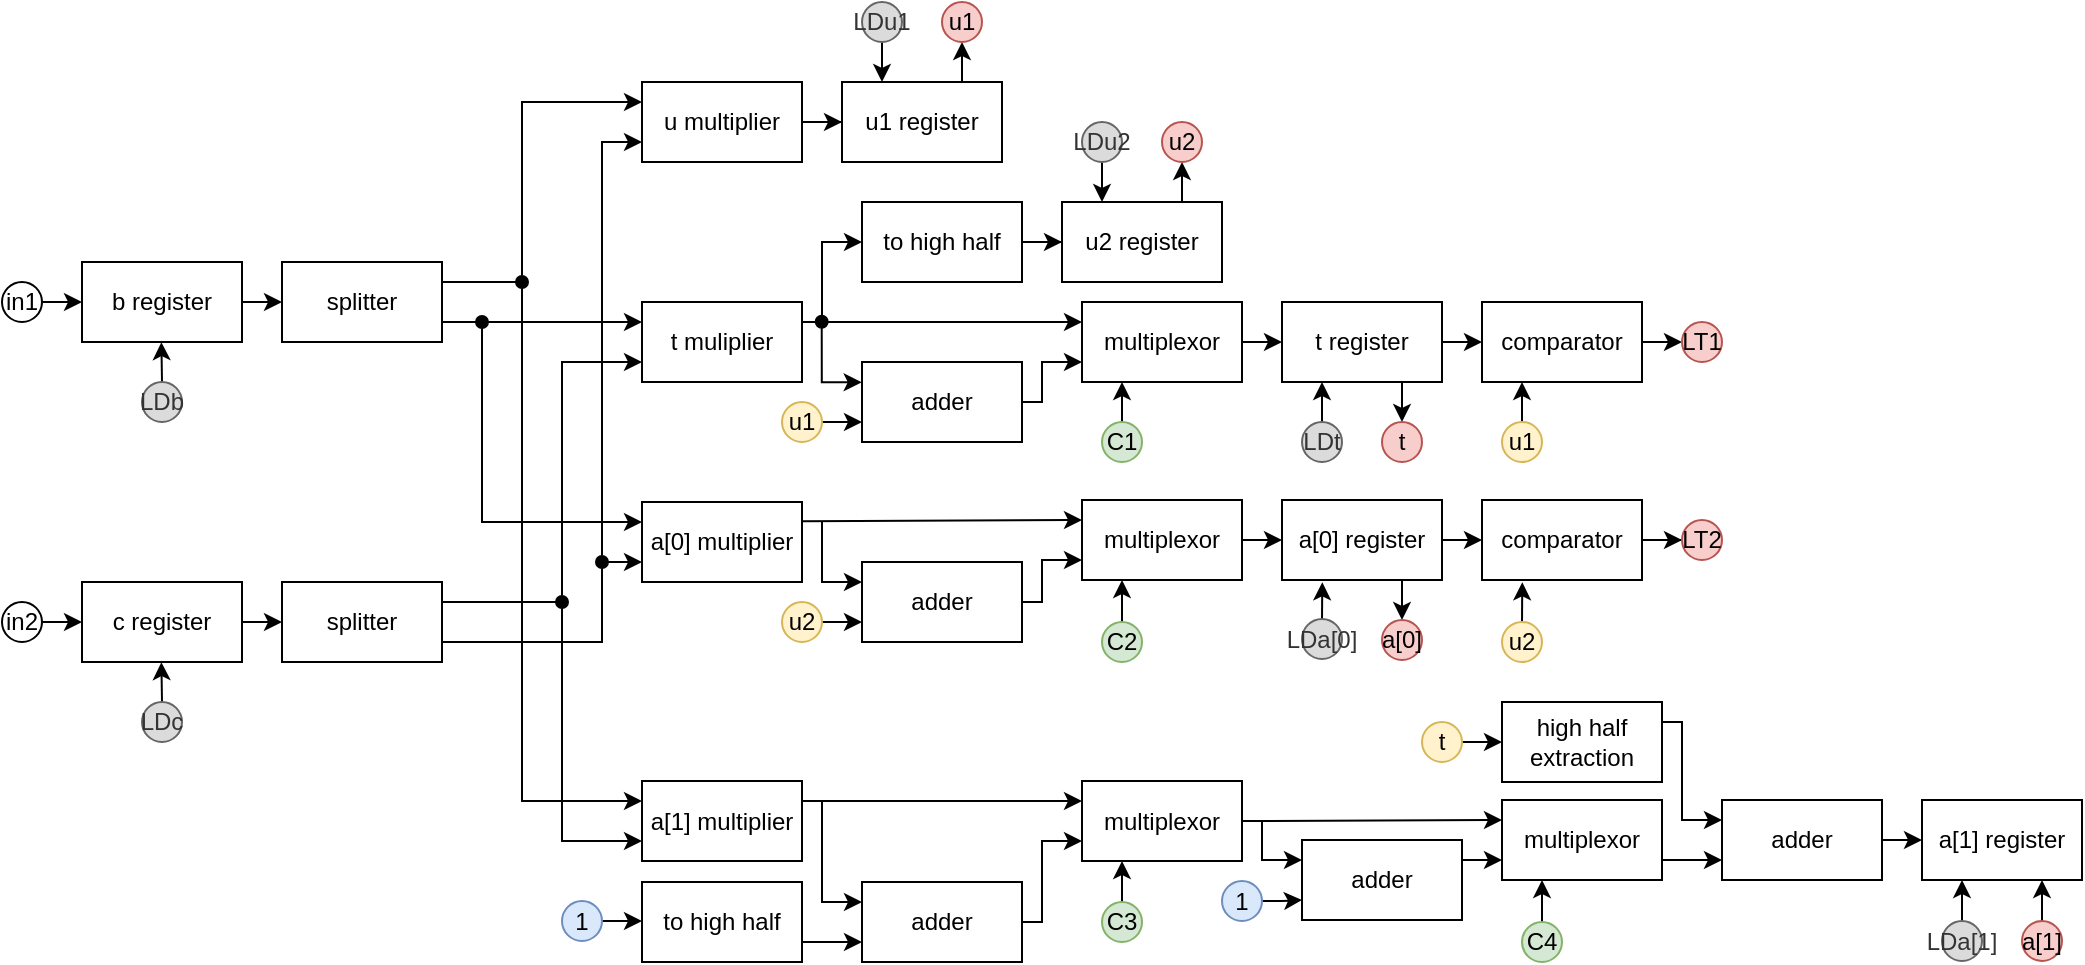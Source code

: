 <mxfile version="11.0.1" type="device"><diagram id="uUNwomeBFKPPNr8a87ql" name="Page-1"><mxGraphModel dx="454" dy="1828" grid="1" gridSize="10" guides="1" tooltips="1" connect="1" arrows="1" fold="1" page="1" pageScale="1" pageWidth="850" pageHeight="1100" math="0" shadow="0"><root><mxCell id="0"/><mxCell id="1" parent="0"/><mxCell id="86AelboCjtgmWMs7xD0l-22" style="edgeStyle=none;rounded=0;orthogonalLoop=1;jettySize=auto;html=1;exitX=1;exitY=0.5;exitDx=0;exitDy=0;entryX=0;entryY=0.5;entryDx=0;entryDy=0;" parent="1" source="86AelboCjtgmWMs7xD0l-1" target="86AelboCjtgmWMs7xD0l-3" edge="1"><mxGeometry relative="1" as="geometry"/></mxCell><mxCell id="86AelboCjtgmWMs7xD0l-1" value="b register" style="rounded=0;whiteSpace=wrap;html=1;" parent="1" vertex="1"><mxGeometry x="70" y="120" width="80" height="40" as="geometry"/></mxCell><mxCell id="86AelboCjtgmWMs7xD0l-23" style="edgeStyle=none;rounded=0;orthogonalLoop=1;jettySize=auto;html=1;exitX=1;exitY=0.5;exitDx=0;exitDy=0;entryX=0;entryY=0.5;entryDx=0;entryDy=0;" parent="1" source="86AelboCjtgmWMs7xD0l-2" target="86AelboCjtgmWMs7xD0l-4" edge="1"><mxGeometry relative="1" as="geometry"/></mxCell><mxCell id="86AelboCjtgmWMs7xD0l-2" value="c register" style="rounded=0;whiteSpace=wrap;html=1;" parent="1" vertex="1"><mxGeometry x="70" y="280" width="80" height="40" as="geometry"/></mxCell><mxCell id="7zZixAS3qAGqMhBZyoYo-1" style="edgeStyle=orthogonalEdgeStyle;rounded=0;orthogonalLoop=1;jettySize=auto;html=1;exitX=1;exitY=0.25;exitDx=0;exitDy=0;entryX=0;entryY=0.25;entryDx=0;entryDy=0;" parent="1" source="86AelboCjtgmWMs7xD0l-3" target="86AelboCjtgmWMs7xD0l-5" edge="1"><mxGeometry relative="1" as="geometry"><Array as="points"><mxPoint x="290" y="130"/><mxPoint x="290" y="40"/></Array></mxGeometry></mxCell><mxCell id="7zZixAS3qAGqMhBZyoYo-3" style="edgeStyle=orthogonalEdgeStyle;rounded=0;orthogonalLoop=1;jettySize=auto;html=1;exitX=1;exitY=0.75;exitDx=0;exitDy=0;entryX=0;entryY=0.25;entryDx=0;entryDy=0;startArrow=none;startFill=0;" parent="1" source="86AelboCjtgmWMs7xD0l-3" target="86AelboCjtgmWMs7xD0l-6" edge="1"><mxGeometry relative="1" as="geometry"><Array as="points"><mxPoint x="260" y="150"/><mxPoint x="260" y="150"/></Array></mxGeometry></mxCell><mxCell id="86AelboCjtgmWMs7xD0l-3" value="splitter" style="rounded=0;whiteSpace=wrap;html=1;" parent="1" vertex="1"><mxGeometry x="170" y="120" width="80" height="40" as="geometry"/></mxCell><mxCell id="7zZixAS3qAGqMhBZyoYo-5" style="edgeStyle=orthogonalEdgeStyle;rounded=0;orthogonalLoop=1;jettySize=auto;html=1;exitX=1;exitY=0.25;exitDx=0;exitDy=0;entryX=0;entryY=0.75;entryDx=0;entryDy=0;startArrow=none;startFill=0;" parent="1" source="86AelboCjtgmWMs7xD0l-4" target="86AelboCjtgmWMs7xD0l-6" edge="1"><mxGeometry relative="1" as="geometry"><Array as="points"><mxPoint x="310" y="290"/><mxPoint x="310" y="170"/></Array></mxGeometry></mxCell><mxCell id="7zZixAS3qAGqMhBZyoYo-9" style="edgeStyle=orthogonalEdgeStyle;rounded=0;orthogonalLoop=1;jettySize=auto;html=1;exitX=1;exitY=0.75;exitDx=0;exitDy=0;entryX=0;entryY=0.75;entryDx=0;entryDy=0;startArrow=none;startFill=0;" parent="1" source="86AelboCjtgmWMs7xD0l-4" target="86AelboCjtgmWMs7xD0l-5" edge="1"><mxGeometry relative="1" as="geometry"><Array as="points"><mxPoint x="330" y="310"/><mxPoint x="330" y="60"/></Array></mxGeometry></mxCell><mxCell id="86AelboCjtgmWMs7xD0l-4" value="splitter" style="rounded=0;whiteSpace=wrap;html=1;" parent="1" vertex="1"><mxGeometry x="170" y="280" width="80" height="40" as="geometry"/></mxCell><mxCell id="DLFwEGVInOyS6FAObYhC-10" value="" style="edgeStyle=orthogonalEdgeStyle;rounded=0;orthogonalLoop=1;jettySize=auto;html=1;" parent="1" source="86AelboCjtgmWMs7xD0l-5" target="DLFwEGVInOyS6FAObYhC-5" edge="1"><mxGeometry relative="1" as="geometry"/></mxCell><mxCell id="86AelboCjtgmWMs7xD0l-5" value="u multiplier" style="rounded=0;whiteSpace=wrap;html=1;" parent="1" vertex="1"><mxGeometry x="350" y="30" width="80" height="40" as="geometry"/></mxCell><mxCell id="86AelboCjtgmWMs7xD0l-49" style="edgeStyle=orthogonalEdgeStyle;rounded=0;orthogonalLoop=1;jettySize=auto;html=1;exitX=1;exitY=0.25;exitDx=0;exitDy=0;entryX=0;entryY=0.25;entryDx=0;entryDy=0;startArrow=none;startFill=0;endArrow=classic;endFill=1;" parent="1" source="86AelboCjtgmWMs7xD0l-6" target="86AelboCjtgmWMs7xD0l-155" edge="1"><mxGeometry relative="1" as="geometry"><mxPoint x="480.143" y="150" as="targetPoint"/></mxGeometry></mxCell><mxCell id="hG0SB8Nm18uR5Fh3paMZ-1" style="edgeStyle=orthogonalEdgeStyle;rounded=0;orthogonalLoop=1;jettySize=auto;html=1;exitX=1;exitY=0.25;exitDx=0;exitDy=0;entryX=0;entryY=0.5;entryDx=0;entryDy=0;" parent="1" source="86AelboCjtgmWMs7xD0l-6" target="86AelboCjtgmWMs7xD0l-32" edge="1"><mxGeometry relative="1" as="geometry"><Array as="points"><mxPoint x="440" y="150"/><mxPoint x="440" y="110"/></Array></mxGeometry></mxCell><mxCell id="86AelboCjtgmWMs7xD0l-6" value="t muliplier" style="rounded=0;whiteSpace=wrap;html=1;" parent="1" vertex="1"><mxGeometry x="350" y="140" width="80" height="40" as="geometry"/></mxCell><mxCell id="86AelboCjtgmWMs7xD0l-7" value="a[0] multiplier" style="rounded=0;whiteSpace=wrap;html=1;" parent="1" vertex="1"><mxGeometry x="350" y="240" width="80" height="40" as="geometry"/></mxCell><mxCell id="86AelboCjtgmWMs7xD0l-89" style="edgeStyle=orthogonalEdgeStyle;rounded=0;orthogonalLoop=1;jettySize=auto;html=1;exitX=1;exitY=0.25;exitDx=0;exitDy=0;entryX=0;entryY=0.25;entryDx=0;entryDy=0;startArrow=none;startFill=0;endArrow=classic;endFill=1;" parent="1" source="86AelboCjtgmWMs7xD0l-8" target="86AelboCjtgmWMs7xD0l-87" edge="1"><mxGeometry relative="1" as="geometry"/></mxCell><mxCell id="7zZixAS3qAGqMhBZyoYo-25" style="edgeStyle=orthogonalEdgeStyle;rounded=0;orthogonalLoop=1;jettySize=auto;html=1;exitX=1;exitY=0.25;exitDx=0;exitDy=0;entryX=0;entryY=0.25;entryDx=0;entryDy=0;startArrow=none;startFill=0;" parent="1" source="86AelboCjtgmWMs7xD0l-8" target="86AelboCjtgmWMs7xD0l-78" edge="1"><mxGeometry relative="1" as="geometry"><Array as="points"><mxPoint x="440" y="390"/><mxPoint x="440" y="440"/></Array></mxGeometry></mxCell><mxCell id="86AelboCjtgmWMs7xD0l-8" value="a[1] multiplier" style="rounded=0;whiteSpace=wrap;html=1;" parent="1" vertex="1"><mxGeometry x="350" y="379.5" width="80" height="40" as="geometry"/></mxCell><mxCell id="86AelboCjtgmWMs7xD0l-58" style="edgeStyle=orthogonalEdgeStyle;rounded=0;orthogonalLoop=1;jettySize=auto;html=1;exitX=0.75;exitY=0;exitDx=0;exitDy=0;entryX=0.5;entryY=1;entryDx=0;entryDy=0;startArrow=none;startFill=0;endArrow=classic;endFill=1;" parent="1" source="86AelboCjtgmWMs7xD0l-26" target="86AelboCjtgmWMs7xD0l-36" edge="1"><mxGeometry relative="1" as="geometry"/></mxCell><mxCell id="86AelboCjtgmWMs7xD0l-26" value="u2 register" style="rounded=0;whiteSpace=wrap;html=1;" parent="1" vertex="1"><mxGeometry x="560" y="90" width="80" height="40" as="geometry"/></mxCell><mxCell id="DLFwEGVInOyS6FAObYhC-11" value="" style="edgeStyle=orthogonalEdgeStyle;rounded=0;orthogonalLoop=1;jettySize=auto;html=1;" parent="1" source="86AelboCjtgmWMs7xD0l-32" target="86AelboCjtgmWMs7xD0l-26" edge="1"><mxGeometry relative="1" as="geometry"/></mxCell><mxCell id="86AelboCjtgmWMs7xD0l-32" value="to high half" style="rounded=0;whiteSpace=wrap;html=1;" parent="1" vertex="1"><mxGeometry x="460" y="90" width="80" height="40" as="geometry"/></mxCell><mxCell id="86AelboCjtgmWMs7xD0l-36" value="u2" style="ellipse;whiteSpace=wrap;html=1;aspect=fixed;fillColor=#f8cecc;strokeColor=#b85450;" parent="1" vertex="1"><mxGeometry x="610" y="50" width="20" height="20" as="geometry"/></mxCell><mxCell id="86AelboCjtgmWMs7xD0l-55" style="edgeStyle=orthogonalEdgeStyle;rounded=0;orthogonalLoop=1;jettySize=auto;html=1;exitX=0.5;exitY=0;exitDx=0;exitDy=0;startArrow=none;startFill=0;endArrow=classic;endFill=1;" parent="1" source="86AelboCjtgmWMs7xD0l-113" target="86AelboCjtgmWMs7xD0l-53" edge="1"><mxGeometry relative="1" as="geometry"><Array as="points"><mxPoint x="690" y="200"/><mxPoint x="690" y="200"/></Array></mxGeometry></mxCell><mxCell id="86AelboCjtgmWMs7xD0l-126" style="edgeStyle=orthogonalEdgeStyle;rounded=0;orthogonalLoop=1;jettySize=auto;html=1;exitX=1;exitY=0.5;exitDx=0;exitDy=0;entryX=0;entryY=0.5;entryDx=0;entryDy=0;startArrow=none;startFill=0;endArrow=classic;endFill=1;" parent="1" target="86AelboCjtgmWMs7xD0l-53" edge="1"><mxGeometry relative="1" as="geometry"><mxPoint x="650.143" y="160" as="sourcePoint"/></mxGeometry></mxCell><mxCell id="86AelboCjtgmWMs7xD0l-56" style="edgeStyle=orthogonalEdgeStyle;rounded=0;orthogonalLoop=1;jettySize=auto;html=1;exitX=0.75;exitY=1;exitDx=0;exitDy=0;entryX=0.5;entryY=0;entryDx=0;entryDy=0;startArrow=none;startFill=0;endArrow=classic;endFill=1;" parent="1" source="86AelboCjtgmWMs7xD0l-53" target="86AelboCjtgmWMs7xD0l-54" edge="1"><mxGeometry relative="1" as="geometry"/></mxCell><mxCell id="86AelboCjtgmWMs7xD0l-131" style="edgeStyle=orthogonalEdgeStyle;rounded=0;orthogonalLoop=1;jettySize=auto;html=1;exitX=1;exitY=0.5;exitDx=0;exitDy=0;entryX=0;entryY=0.5;entryDx=0;entryDy=0;startArrow=none;startFill=0;endArrow=classic;endFill=1;" parent="1" source="86AelboCjtgmWMs7xD0l-53" target="86AelboCjtgmWMs7xD0l-57" edge="1"><mxGeometry relative="1" as="geometry"/></mxCell><mxCell id="86AelboCjtgmWMs7xD0l-53" value="t register" style="rounded=0;whiteSpace=wrap;html=1;" parent="1" vertex="1"><mxGeometry x="670" y="140" width="80" height="40" as="geometry"/></mxCell><mxCell id="86AelboCjtgmWMs7xD0l-54" value="t" style="ellipse;whiteSpace=wrap;html=1;aspect=fixed;fillColor=#f8cecc;strokeColor=#b85450;" parent="1" vertex="1"><mxGeometry x="720" y="200" width="20" height="20" as="geometry"/></mxCell><mxCell id="86AelboCjtgmWMs7xD0l-171" style="edgeStyle=orthogonalEdgeStyle;rounded=0;orthogonalLoop=1;jettySize=auto;html=1;exitX=1;exitY=0.5;exitDx=0;exitDy=0;entryX=0;entryY=0.5;entryDx=0;entryDy=0;startArrow=none;startFill=0;endArrow=classic;endFill=1;" parent="1" source="86AelboCjtgmWMs7xD0l-57" target="86AelboCjtgmWMs7xD0l-60" edge="1"><mxGeometry relative="1" as="geometry"/></mxCell><mxCell id="86AelboCjtgmWMs7xD0l-57" value="comparator" style="rounded=0;whiteSpace=wrap;html=1;" parent="1" vertex="1"><mxGeometry x="770" y="140" width="80" height="40" as="geometry"/></mxCell><mxCell id="86AelboCjtgmWMs7xD0l-60" value="LT1" style="ellipse;whiteSpace=wrap;html=1;aspect=fixed;fillColor=#f8cecc;strokeColor=#b85450;" parent="1" vertex="1"><mxGeometry x="870" y="150" width="20" height="20" as="geometry"/></mxCell><mxCell id="86AelboCjtgmWMs7xD0l-61" style="edgeStyle=none;rounded=0;orthogonalLoop=1;jettySize=auto;html=1;exitX=1;exitY=0.25;exitDx=0;exitDy=0;entryX=0;entryY=0.25;entryDx=0;entryDy=0;startArrow=none;startFill=0;endArrow=classic;endFill=1;" parent="1" target="86AelboCjtgmWMs7xD0l-163" edge="1"><mxGeometry relative="1" as="geometry"><mxPoint x="430" y="249.667" as="sourcePoint"/><mxPoint x="479.857" y="249.857" as="targetPoint"/></mxGeometry></mxCell><mxCell id="86AelboCjtgmWMs7xD0l-67" style="edgeStyle=orthogonalEdgeStyle;rounded=0;orthogonalLoop=1;jettySize=auto;html=1;exitX=0.75;exitY=1;exitDx=0;exitDy=0;entryX=0.5;entryY=0;entryDx=0;entryDy=0;startArrow=none;startFill=0;endArrow=classic;endFill=1;" parent="1" source="86AelboCjtgmWMs7xD0l-68" target="86AelboCjtgmWMs7xD0l-69" edge="1"><mxGeometry relative="1" as="geometry"/></mxCell><mxCell id="86AelboCjtgmWMs7xD0l-132" style="edgeStyle=orthogonalEdgeStyle;rounded=0;orthogonalLoop=1;jettySize=auto;html=1;exitX=1;exitY=0.5;exitDx=0;exitDy=0;entryX=0;entryY=0.5;entryDx=0;entryDy=0;startArrow=none;startFill=0;endArrow=classic;endFill=1;" parent="1" source="86AelboCjtgmWMs7xD0l-68" target="86AelboCjtgmWMs7xD0l-71" edge="1"><mxGeometry relative="1" as="geometry"/></mxCell><mxCell id="86AelboCjtgmWMs7xD0l-68" value="a[0] register" style="rounded=0;whiteSpace=wrap;html=1;" parent="1" vertex="1"><mxGeometry x="670" y="239" width="80" height="40" as="geometry"/></mxCell><mxCell id="86AelboCjtgmWMs7xD0l-69" value="a[0]" style="ellipse;whiteSpace=wrap;html=1;aspect=fixed;fillColor=#f8cecc;strokeColor=#b85450;" parent="1" vertex="1"><mxGeometry x="720" y="299" width="20" height="20" as="geometry"/></mxCell><mxCell id="86AelboCjtgmWMs7xD0l-70" style="edgeStyle=orthogonalEdgeStyle;rounded=0;orthogonalLoop=1;jettySize=auto;html=1;exitX=1;exitY=0.5;exitDx=0;exitDy=0;startArrow=none;startFill=0;endArrow=classic;endFill=1;" parent="1" source="86AelboCjtgmWMs7xD0l-71" target="86AelboCjtgmWMs7xD0l-72" edge="1"><mxGeometry relative="1" as="geometry"><mxPoint x="1010" y="259.167" as="targetPoint"/></mxGeometry></mxCell><mxCell id="86AelboCjtgmWMs7xD0l-71" value="comparator" style="rounded=0;whiteSpace=wrap;html=1;" parent="1" vertex="1"><mxGeometry x="770" y="239" width="80" height="40" as="geometry"/></mxCell><mxCell id="86AelboCjtgmWMs7xD0l-72" value="LT2" style="ellipse;whiteSpace=wrap;html=1;aspect=fixed;fillColor=#f8cecc;strokeColor=#b85450;" parent="1" vertex="1"><mxGeometry x="870" y="249" width="20" height="20" as="geometry"/></mxCell><mxCell id="86AelboCjtgmWMs7xD0l-175" style="edgeStyle=orthogonalEdgeStyle;rounded=0;orthogonalLoop=1;jettySize=auto;html=1;exitX=0.5;exitY=0;exitDx=0;exitDy=0;entryX=0.25;entryY=1;entryDx=0;entryDy=0;startArrow=none;startFill=0;endArrow=classic;endFill=1;" parent="1" source="86AelboCjtgmWMs7xD0l-73" target="86AelboCjtgmWMs7xD0l-57" edge="1"><mxGeometry relative="1" as="geometry"/></mxCell><mxCell id="86AelboCjtgmWMs7xD0l-73" value="u1" style="ellipse;whiteSpace=wrap;html=1;aspect=fixed;fillColor=#fff2cc;strokeColor=#d6b656;" parent="1" vertex="1"><mxGeometry x="780" y="200" width="20" height="20" as="geometry"/></mxCell><mxCell id="86AelboCjtgmWMs7xD0l-174" style="edgeStyle=orthogonalEdgeStyle;rounded=0;orthogonalLoop=1;jettySize=auto;html=1;exitX=0.5;exitY=0;exitDx=0;exitDy=0;startArrow=none;startFill=0;endArrow=classic;endFill=1;" parent="1" source="86AelboCjtgmWMs7xD0l-76" edge="1"><mxGeometry relative="1" as="geometry"><mxPoint x="790.143" y="280.143" as="targetPoint"/></mxGeometry></mxCell><mxCell id="86AelboCjtgmWMs7xD0l-76" value="u2" style="ellipse;whiteSpace=wrap;html=1;aspect=fixed;fillColor=#fff2cc;strokeColor=#d6b656;" parent="1" vertex="1"><mxGeometry x="780" y="300" width="20" height="20" as="geometry"/></mxCell><mxCell id="7zZixAS3qAGqMhBZyoYo-11" style="edgeStyle=orthogonalEdgeStyle;rounded=0;orthogonalLoop=1;jettySize=auto;html=1;exitX=1;exitY=0.5;exitDx=0;exitDy=0;entryX=0;entryY=0.75;entryDx=0;entryDy=0;startArrow=none;startFill=0;" parent="1" source="86AelboCjtgmWMs7xD0l-78" target="86AelboCjtgmWMs7xD0l-87" edge="1"><mxGeometry relative="1" as="geometry"><Array as="points"><mxPoint x="550" y="410"/></Array></mxGeometry></mxCell><mxCell id="86AelboCjtgmWMs7xD0l-78" value="adder" style="rounded=0;whiteSpace=wrap;html=1;" parent="1" vertex="1"><mxGeometry x="460" y="430" width="80" height="40" as="geometry"/></mxCell><mxCell id="86AelboCjtgmWMs7xD0l-83" style="edgeStyle=orthogonalEdgeStyle;rounded=0;orthogonalLoop=1;jettySize=auto;html=1;exitX=1;exitY=0.5;exitDx=0;exitDy=0;entryX=0;entryY=0.5;entryDx=0;entryDy=0;startArrow=none;startFill=0;endArrow=classic;endFill=1;" parent="1" source="86AelboCjtgmWMs7xD0l-80" target="86AelboCjtgmWMs7xD0l-81" edge="1"><mxGeometry relative="1" as="geometry"/></mxCell><mxCell id="86AelboCjtgmWMs7xD0l-80" value="1" style="ellipse;whiteSpace=wrap;html=1;aspect=fixed;fillColor=#dae8fc;strokeColor=#6c8ebf;" parent="1" vertex="1"><mxGeometry x="310" y="439.5" width="20" height="20" as="geometry"/></mxCell><mxCell id="7zZixAS3qAGqMhBZyoYo-14" style="edgeStyle=orthogonalEdgeStyle;rounded=0;orthogonalLoop=1;jettySize=auto;html=1;exitX=1;exitY=0.75;exitDx=0;exitDy=0;entryX=0;entryY=0.75;entryDx=0;entryDy=0;startArrow=none;startFill=0;" parent="1" source="86AelboCjtgmWMs7xD0l-81" target="86AelboCjtgmWMs7xD0l-78" edge="1"><mxGeometry relative="1" as="geometry"/></mxCell><mxCell id="86AelboCjtgmWMs7xD0l-81" value="to high half" style="rounded=0;whiteSpace=wrap;html=1;" parent="1" vertex="1"><mxGeometry x="350" y="430" width="80" height="40" as="geometry"/></mxCell><mxCell id="86AelboCjtgmWMs7xD0l-85" style="edgeStyle=none;rounded=0;orthogonalLoop=1;jettySize=auto;html=1;exitX=1;exitY=0.5;exitDx=0;exitDy=0;entryX=0;entryY=0.25;entryDx=0;entryDy=0;startArrow=none;startFill=0;endArrow=classic;endFill=1;" parent="1" source="86AelboCjtgmWMs7xD0l-87" target="86AelboCjtgmWMs7xD0l-96" edge="1"><mxGeometry relative="1" as="geometry"><mxPoint x="690" y="399.167" as="targetPoint"/></mxGeometry></mxCell><mxCell id="86AelboCjtgmWMs7xD0l-222" style="edgeStyle=orthogonalEdgeStyle;rounded=0;orthogonalLoop=1;jettySize=auto;html=1;exitX=1;exitY=0.5;exitDx=0;exitDy=0;entryX=0;entryY=0.25;entryDx=0;entryDy=0;startArrow=none;startFill=0;endArrow=classic;endFill=1;" parent="1" source="86AelboCjtgmWMs7xD0l-87" target="86AelboCjtgmWMs7xD0l-93" edge="1"><mxGeometry relative="1" as="geometry"><Array as="points"><mxPoint x="660" y="400"/><mxPoint x="660" y="419"/></Array></mxGeometry></mxCell><mxCell id="86AelboCjtgmWMs7xD0l-87" value="multiplexor" style="rounded=0;whiteSpace=wrap;html=1;" parent="1" vertex="1"><mxGeometry x="570" y="379.5" width="80" height="40" as="geometry"/></mxCell><mxCell id="86AelboCjtgmWMs7xD0l-221" style="edgeStyle=orthogonalEdgeStyle;rounded=0;orthogonalLoop=1;jettySize=auto;html=1;exitX=1;exitY=0.25;exitDx=0;exitDy=0;entryX=0;entryY=0.75;entryDx=0;entryDy=0;startArrow=none;startFill=0;endArrow=classic;endFill=1;" parent="1" source="86AelboCjtgmWMs7xD0l-93" target="86AelboCjtgmWMs7xD0l-96" edge="1"><mxGeometry relative="1" as="geometry"/></mxCell><mxCell id="86AelboCjtgmWMs7xD0l-93" value="adder" style="rounded=0;whiteSpace=wrap;html=1;" parent="1" vertex="1"><mxGeometry x="680" y="409" width="80" height="40" as="geometry"/></mxCell><mxCell id="DLFwEGVInOyS6FAObYhC-1" style="edgeStyle=orthogonalEdgeStyle;rounded=0;orthogonalLoop=1;jettySize=auto;html=1;exitX=1;exitY=0.75;exitDx=0;exitDy=0;entryX=0;entryY=0.75;entryDx=0;entryDy=0;" parent="1" source="86AelboCjtgmWMs7xD0l-96" target="86AelboCjtgmWMs7xD0l-100" edge="1"><mxGeometry relative="1" as="geometry"/></mxCell><mxCell id="86AelboCjtgmWMs7xD0l-96" value="multiplexor" style="rounded=0;whiteSpace=wrap;html=1;" parent="1" vertex="1"><mxGeometry x="780" y="389" width="80" height="40" as="geometry"/></mxCell><mxCell id="86AelboCjtgmWMs7xD0l-99" style="edgeStyle=orthogonalEdgeStyle;rounded=0;orthogonalLoop=1;jettySize=auto;html=1;exitX=1;exitY=0.5;exitDx=0;exitDy=0;entryX=0;entryY=0.75;entryDx=0;entryDy=0;startArrow=none;startFill=0;endArrow=classic;endFill=1;" parent="1" source="86AelboCjtgmWMs7xD0l-98" target="86AelboCjtgmWMs7xD0l-93" edge="1"><mxGeometry relative="1" as="geometry"><Array as="points"><mxPoint x="670" y="439.5"/></Array></mxGeometry></mxCell><mxCell id="86AelboCjtgmWMs7xD0l-98" value="1" style="ellipse;whiteSpace=wrap;html=1;aspect=fixed;fillColor=#dae8fc;strokeColor=#6c8ebf;" parent="1" vertex="1"><mxGeometry x="640" y="429.5" width="20" height="20" as="geometry"/></mxCell><mxCell id="DLFwEGVInOyS6FAObYhC-2" style="edgeStyle=orthogonalEdgeStyle;rounded=0;orthogonalLoop=1;jettySize=auto;html=1;exitX=1;exitY=0.5;exitDx=0;exitDy=0;entryX=0;entryY=0.5;entryDx=0;entryDy=0;" parent="1" source="86AelboCjtgmWMs7xD0l-100" target="86AelboCjtgmWMs7xD0l-105" edge="1"><mxGeometry relative="1" as="geometry"/></mxCell><mxCell id="86AelboCjtgmWMs7xD0l-100" value="adder" style="rounded=0;whiteSpace=wrap;html=1;" parent="1" vertex="1"><mxGeometry x="890" y="389" width="80" height="40" as="geometry"/></mxCell><mxCell id="86AelboCjtgmWMs7xD0l-220" style="edgeStyle=orthogonalEdgeStyle;rounded=0;orthogonalLoop=1;jettySize=auto;html=1;exitX=1;exitY=0.5;exitDx=0;exitDy=0;entryX=0;entryY=0.5;entryDx=0;entryDy=0;startArrow=none;startFill=0;endArrow=classic;endFill=1;" parent="1" source="86AelboCjtgmWMs7xD0l-101" target="86AelboCjtgmWMs7xD0l-102" edge="1"><mxGeometry relative="1" as="geometry"/></mxCell><mxCell id="86AelboCjtgmWMs7xD0l-101" value="t" style="ellipse;whiteSpace=wrap;html=1;aspect=fixed;fillColor=#fff2cc;strokeColor=#d6b656;" parent="1" vertex="1"><mxGeometry x="740" y="350" width="20" height="20" as="geometry"/></mxCell><mxCell id="86AelboCjtgmWMs7xD0l-214" style="edgeStyle=orthogonalEdgeStyle;rounded=0;orthogonalLoop=1;jettySize=auto;html=1;exitX=1;exitY=0.25;exitDx=0;exitDy=0;entryX=0;entryY=0.25;entryDx=0;entryDy=0;startArrow=none;startFill=0;endArrow=classic;endFill=1;" parent="1" source="86AelboCjtgmWMs7xD0l-102" target="86AelboCjtgmWMs7xD0l-100" edge="1"><mxGeometry relative="1" as="geometry"><Array as="points"><mxPoint x="870" y="350"/><mxPoint x="870" y="399"/></Array></mxGeometry></mxCell><mxCell id="86AelboCjtgmWMs7xD0l-102" value="high half extraction" style="rounded=0;whiteSpace=wrap;html=1;" parent="1" vertex="1"><mxGeometry x="780" y="340" width="80" height="40" as="geometry"/></mxCell><mxCell id="86AelboCjtgmWMs7xD0l-105" value="a[1] register" style="rounded=0;whiteSpace=wrap;html=1;" parent="1" vertex="1"><mxGeometry x="990" y="389" width="80" height="40" as="geometry"/></mxCell><mxCell id="86AelboCjtgmWMs7xD0l-184" style="edgeStyle=orthogonalEdgeStyle;rounded=0;orthogonalLoop=1;jettySize=auto;html=1;exitX=0.5;exitY=0;exitDx=0;exitDy=0;entryX=0.75;entryY=1;entryDx=0;entryDy=0;startArrow=none;startFill=0;endArrow=classic;endFill=1;" parent="1" source="86AelboCjtgmWMs7xD0l-108" target="86AelboCjtgmWMs7xD0l-105" edge="1"><mxGeometry relative="1" as="geometry"/></mxCell><mxCell id="86AelboCjtgmWMs7xD0l-108" value="a[1]" style="ellipse;whiteSpace=wrap;html=1;aspect=fixed;fillColor=#f8cecc;strokeColor=#b85450;" parent="1" vertex="1"><mxGeometry x="1040" y="449.5" width="20" height="20" as="geometry"/></mxCell><mxCell id="7zZixAS3qAGqMhBZyoYo-21" style="edgeStyle=orthogonalEdgeStyle;rounded=0;orthogonalLoop=1;jettySize=auto;html=1;exitX=0.5;exitY=0;exitDx=0;exitDy=0;entryX=0.25;entryY=1;entryDx=0;entryDy=0;startArrow=none;startFill=0;" parent="1" source="86AelboCjtgmWMs7xD0l-109" target="86AelboCjtgmWMs7xD0l-87" edge="1"><mxGeometry relative="1" as="geometry"/></mxCell><mxCell id="86AelboCjtgmWMs7xD0l-109" value="C3" style="ellipse;whiteSpace=wrap;html=1;aspect=fixed;fillColor=#d5e8d4;strokeColor=#82b366;" parent="1" vertex="1"><mxGeometry x="580" y="440" width="20" height="20" as="geometry"/></mxCell><mxCell id="7zZixAS3qAGqMhBZyoYo-22" style="edgeStyle=orthogonalEdgeStyle;rounded=0;orthogonalLoop=1;jettySize=auto;html=1;exitX=0.5;exitY=0;exitDx=0;exitDy=0;entryX=0.25;entryY=1;entryDx=0;entryDy=0;startArrow=none;startFill=0;" parent="1" source="86AelboCjtgmWMs7xD0l-111" target="86AelboCjtgmWMs7xD0l-96" edge="1"><mxGeometry relative="1" as="geometry"/></mxCell><mxCell id="86AelboCjtgmWMs7xD0l-111" value="C4" style="ellipse;whiteSpace=wrap;html=1;aspect=fixed;fillColor=#d5e8d4;strokeColor=#82b366;" parent="1" vertex="1"><mxGeometry x="790" y="450" width="20" height="20" as="geometry"/></mxCell><mxCell id="86AelboCjtgmWMs7xD0l-113" value="LDt" style="ellipse;whiteSpace=wrap;html=1;aspect=fixed;fillColor=#DBDBDB;strokeColor=#666666;fontColor=#333333;" parent="1" vertex="1"><mxGeometry x="680" y="200" width="20" height="20" as="geometry"/></mxCell><mxCell id="86AelboCjtgmWMs7xD0l-135" style="edgeStyle=orthogonalEdgeStyle;rounded=0;orthogonalLoop=1;jettySize=auto;html=1;exitX=0.5;exitY=1;exitDx=0;exitDy=0;entryX=0.25;entryY=0;entryDx=0;entryDy=0;startArrow=none;startFill=0;endArrow=classic;endFill=1;" parent="1" source="86AelboCjtgmWMs7xD0l-117" target="86AelboCjtgmWMs7xD0l-26" edge="1"><mxGeometry relative="1" as="geometry"/></mxCell><mxCell id="86AelboCjtgmWMs7xD0l-117" value="LDu2" style="ellipse;whiteSpace=wrap;html=1;aspect=fixed;fillColor=#DBDBDB;strokeColor=#666666;fontColor=#333333;" parent="1" vertex="1"><mxGeometry x="570" y="50" width="20" height="20" as="geometry"/></mxCell><mxCell id="86AelboCjtgmWMs7xD0l-168" style="edgeStyle=orthogonalEdgeStyle;rounded=0;orthogonalLoop=1;jettySize=auto;html=1;exitX=0.5;exitY=0;exitDx=0;exitDy=0;startArrow=none;startFill=0;endArrow=classic;endFill=1;" parent="1" source="86AelboCjtgmWMs7xD0l-119" edge="1"><mxGeometry relative="1" as="geometry"><mxPoint x="690.143" y="280.143" as="targetPoint"/></mxGeometry></mxCell><mxCell id="86AelboCjtgmWMs7xD0l-119" value="LDa[0]" style="ellipse;whiteSpace=wrap;html=1;aspect=fixed;fillColor=#DBDBDB;strokeColor=#666666;fontColor=#333333;" parent="1" vertex="1"><mxGeometry x="680" y="298.5" width="20" height="20" as="geometry"/></mxCell><mxCell id="86AelboCjtgmWMs7xD0l-185" style="edgeStyle=orthogonalEdgeStyle;rounded=0;orthogonalLoop=1;jettySize=auto;html=1;exitX=0.5;exitY=0;exitDx=0;exitDy=0;entryX=0.25;entryY=1;entryDx=0;entryDy=0;startArrow=none;startFill=0;endArrow=classic;endFill=1;" parent="1" source="86AelboCjtgmWMs7xD0l-121" target="86AelboCjtgmWMs7xD0l-105" edge="1"><mxGeometry relative="1" as="geometry"/></mxCell><mxCell id="86AelboCjtgmWMs7xD0l-121" value="LDa[1]" style="ellipse;whiteSpace=wrap;html=1;aspect=fixed;fillColor=#DBDBDB;strokeColor=#666666;fontColor=#333333;" parent="1" vertex="1"><mxGeometry x="1000" y="449.5" width="20" height="20" as="geometry"/></mxCell><mxCell id="86AelboCjtgmWMs7xD0l-122" style="edgeStyle=none;rounded=0;orthogonalLoop=1;jettySize=auto;html=1;exitX=0.5;exitY=1;exitDx=0;exitDy=0;startArrow=classic;startFill=1;endArrow=none;endFill=0;entryX=0.5;entryY=0;entryDx=0;entryDy=0;" parent="1" target="86AelboCjtgmWMs7xD0l-123" edge="1"><mxGeometry relative="1" as="geometry"><mxPoint x="110" y="180" as="targetPoint"/><mxPoint x="109.69" y="160.103" as="sourcePoint"/></mxGeometry></mxCell><mxCell id="86AelboCjtgmWMs7xD0l-123" value="LDb" style="ellipse;whiteSpace=wrap;html=1;aspect=fixed;fillColor=#DBDBDB;strokeColor=#666666;fontColor=#333333;" parent="1" vertex="1"><mxGeometry x="100" y="180" width="20" height="20" as="geometry"/></mxCell><mxCell id="86AelboCjtgmWMs7xD0l-124" style="edgeStyle=none;rounded=0;orthogonalLoop=1;jettySize=auto;html=1;exitX=0.5;exitY=1;exitDx=0;exitDy=0;startArrow=classic;startFill=1;endArrow=none;endFill=0;entryX=0.5;entryY=0;entryDx=0;entryDy=0;" parent="1" target="86AelboCjtgmWMs7xD0l-125" edge="1"><mxGeometry relative="1" as="geometry"><mxPoint x="110" y="340" as="targetPoint"/><mxPoint x="109.69" y="320.103" as="sourcePoint"/></mxGeometry></mxCell><mxCell id="86AelboCjtgmWMs7xD0l-125" value="LDc" style="ellipse;whiteSpace=wrap;html=1;aspect=fixed;fillColor=#DBDBDB;strokeColor=#666666;fontColor=#333333;" parent="1" vertex="1"><mxGeometry x="100" y="340" width="20" height="20" as="geometry"/></mxCell><mxCell id="86AelboCjtgmWMs7xD0l-141" value="in1" style="ellipse;whiteSpace=wrap;html=1;aspect=fixed;" parent="1" vertex="1"><mxGeometry x="30" y="130" width="20" height="20" as="geometry"/></mxCell><mxCell id="86AelboCjtgmWMs7xD0l-142" style="edgeStyle=none;rounded=0;orthogonalLoop=1;jettySize=auto;html=1;exitX=0;exitY=0.5;exitDx=0;exitDy=0;endArrow=none;endFill=0;startArrow=classic;startFill=1;" parent="1" source="86AelboCjtgmWMs7xD0l-1" target="86AelboCjtgmWMs7xD0l-141" edge="1"><mxGeometry relative="1" as="geometry"><mxPoint x="-10" y="140" as="targetPoint"/><mxPoint x="70" y="140" as="sourcePoint"/></mxGeometry></mxCell><mxCell id="86AelboCjtgmWMs7xD0l-144" style="edgeStyle=orthogonalEdgeStyle;rounded=0;orthogonalLoop=1;jettySize=auto;html=1;exitX=1;exitY=0.5;exitDx=0;exitDy=0;entryX=0;entryY=0.5;entryDx=0;entryDy=0;startArrow=none;startFill=0;endArrow=classic;endFill=1;" parent="1" source="86AelboCjtgmWMs7xD0l-143" target="86AelboCjtgmWMs7xD0l-2" edge="1"><mxGeometry relative="1" as="geometry"/></mxCell><mxCell id="86AelboCjtgmWMs7xD0l-143" value="in2" style="ellipse;whiteSpace=wrap;html=1;aspect=fixed;" parent="1" vertex="1"><mxGeometry x="30" y="290" width="20" height="20" as="geometry"/></mxCell><mxCell id="86AelboCjtgmWMs7xD0l-172" style="edgeStyle=orthogonalEdgeStyle;rounded=0;orthogonalLoop=1;jettySize=auto;html=1;exitX=1;exitY=0.5;exitDx=0;exitDy=0;entryX=0;entryY=0.75;entryDx=0;entryDy=0;startArrow=none;startFill=0;endArrow=classic;endFill=1;" parent="1" source="86AelboCjtgmWMs7xD0l-152" target="86AelboCjtgmWMs7xD0l-155" edge="1"><mxGeometry relative="1" as="geometry"><Array as="points"><mxPoint x="550" y="190"/><mxPoint x="550" y="170"/></Array></mxGeometry></mxCell><mxCell id="86AelboCjtgmWMs7xD0l-152" value="adder" style="rounded=0;whiteSpace=wrap;html=1;" parent="1" vertex="1"><mxGeometry x="460" y="170" width="80" height="40" as="geometry"/></mxCell><mxCell id="86AelboCjtgmWMs7xD0l-153" style="edgeStyle=orthogonalEdgeStyle;rounded=0;orthogonalLoop=1;jettySize=auto;html=1;exitX=1;exitY=0.5;exitDx=0;exitDy=0;entryX=0;entryY=0.75;entryDx=0;entryDy=0;startArrow=none;startFill=0;endArrow=classic;endFill=1;" parent="1" source="86AelboCjtgmWMs7xD0l-154" target="86AelboCjtgmWMs7xD0l-152" edge="1"><mxGeometry relative="1" as="geometry"/></mxCell><mxCell id="86AelboCjtgmWMs7xD0l-154" value="u1" style="ellipse;whiteSpace=wrap;html=1;aspect=fixed;fillColor=#fff2cc;strokeColor=#d6b656;" parent="1" vertex="1"><mxGeometry x="420" y="190" width="20" height="20" as="geometry"/></mxCell><mxCell id="86AelboCjtgmWMs7xD0l-155" value="multiplexor" style="rounded=0;whiteSpace=wrap;html=1;" parent="1" vertex="1"><mxGeometry x="570" y="140" width="80" height="40" as="geometry"/></mxCell><mxCell id="7zZixAS3qAGqMhBZyoYo-18" style="edgeStyle=orthogonalEdgeStyle;rounded=0;orthogonalLoop=1;jettySize=auto;html=1;exitX=0.5;exitY=0;exitDx=0;exitDy=0;entryX=0.25;entryY=1;entryDx=0;entryDy=0;startArrow=none;startFill=0;" parent="1" source="86AelboCjtgmWMs7xD0l-157" target="86AelboCjtgmWMs7xD0l-155" edge="1"><mxGeometry relative="1" as="geometry"/></mxCell><mxCell id="86AelboCjtgmWMs7xD0l-157" value="C1" style="ellipse;whiteSpace=wrap;html=1;aspect=fixed;fillColor=#d5e8d4;strokeColor=#82b366;" parent="1" vertex="1"><mxGeometry x="580" y="200" width="20" height="20" as="geometry"/></mxCell><mxCell id="86AelboCjtgmWMs7xD0l-166" style="edgeStyle=orthogonalEdgeStyle;rounded=0;orthogonalLoop=1;jettySize=auto;html=1;exitX=1;exitY=0.5;exitDx=0;exitDy=0;entryX=0;entryY=0.75;entryDx=0;entryDy=0;startArrow=none;startFill=0;endArrow=classic;endFill=1;" parent="1" source="86AelboCjtgmWMs7xD0l-160" target="86AelboCjtgmWMs7xD0l-163" edge="1"><mxGeometry relative="1" as="geometry"><Array as="points"><mxPoint x="550" y="290"/><mxPoint x="550" y="269"/></Array></mxGeometry></mxCell><mxCell id="86AelboCjtgmWMs7xD0l-160" value="adder" style="rounded=0;whiteSpace=wrap;html=1;" parent="1" vertex="1"><mxGeometry x="460" y="270" width="80" height="40" as="geometry"/></mxCell><mxCell id="86AelboCjtgmWMs7xD0l-161" style="edgeStyle=orthogonalEdgeStyle;rounded=0;orthogonalLoop=1;jettySize=auto;html=1;exitX=1;exitY=0.5;exitDx=0;exitDy=0;entryX=0;entryY=0.75;entryDx=0;entryDy=0;startArrow=none;startFill=0;endArrow=classic;endFill=1;" parent="1" source="86AelboCjtgmWMs7xD0l-162" target="86AelboCjtgmWMs7xD0l-160" edge="1"><mxGeometry relative="1" as="geometry"><Array as="points"><mxPoint x="440" y="300"/></Array></mxGeometry></mxCell><mxCell id="86AelboCjtgmWMs7xD0l-162" value="u2" style="ellipse;whiteSpace=wrap;html=1;aspect=fixed;fillColor=#fff2cc;strokeColor=#d6b656;" parent="1" vertex="1"><mxGeometry x="420" y="290" width="20" height="20" as="geometry"/></mxCell><mxCell id="86AelboCjtgmWMs7xD0l-169" style="edgeStyle=orthogonalEdgeStyle;rounded=0;orthogonalLoop=1;jettySize=auto;html=1;exitX=1;exitY=0.5;exitDx=0;exitDy=0;entryX=0;entryY=0.5;entryDx=0;entryDy=0;startArrow=none;startFill=0;endArrow=classic;endFill=1;" parent="1" source="86AelboCjtgmWMs7xD0l-163" target="86AelboCjtgmWMs7xD0l-68" edge="1"><mxGeometry relative="1" as="geometry"/></mxCell><mxCell id="86AelboCjtgmWMs7xD0l-163" value="multiplexor" style="rounded=0;whiteSpace=wrap;html=1;" parent="1" vertex="1"><mxGeometry x="570" y="239" width="80" height="40" as="geometry"/></mxCell><mxCell id="7zZixAS3qAGqMhBZyoYo-20" style="edgeStyle=orthogonalEdgeStyle;rounded=0;orthogonalLoop=1;jettySize=auto;html=1;exitX=0.5;exitY=0;exitDx=0;exitDy=0;entryX=0.25;entryY=1;entryDx=0;entryDy=0;startArrow=none;startFill=0;" parent="1" source="86AelboCjtgmWMs7xD0l-165" target="86AelboCjtgmWMs7xD0l-163" edge="1"><mxGeometry relative="1" as="geometry"/></mxCell><mxCell id="86AelboCjtgmWMs7xD0l-165" value="C2" style="ellipse;whiteSpace=wrap;html=1;aspect=fixed;fillColor=#d5e8d4;strokeColor=#82b366;" parent="1" vertex="1"><mxGeometry x="580" y="300" width="20" height="20" as="geometry"/></mxCell><mxCell id="86AelboCjtgmWMs7xD0l-167" value="" style="endArrow=classic;html=1;entryX=0;entryY=0.25;entryDx=0;entryDy=0;edgeStyle=orthogonalEdgeStyle;rounded=0;" parent="1" target="86AelboCjtgmWMs7xD0l-160" edge="1"><mxGeometry width="50" height="50" relative="1" as="geometry"><mxPoint x="440" y="250" as="sourcePoint"/><mxPoint x="520" y="270" as="targetPoint"/><Array as="points"><mxPoint x="440" y="280"/></Array></mxGeometry></mxCell><mxCell id="86AelboCjtgmWMs7xD0l-173" value="" style="endArrow=classic;html=1;entryX=0;entryY=0.25;entryDx=0;entryDy=0;edgeStyle=orthogonalEdgeStyle;rounded=0;startArrow=oval;startFill=1;" parent="1" edge="1"><mxGeometry width="50" height="50" relative="1" as="geometry"><mxPoint x="439.857" y="149.857" as="sourcePoint"/><mxPoint x="459.857" y="180.143" as="targetPoint"/><Array as="points"><mxPoint x="440" y="180"/></Array></mxGeometry></mxCell><mxCell id="7zZixAS3qAGqMhBZyoYo-2" value="" style="endArrow=classic;html=1;entryX=0;entryY=0.25;entryDx=0;entryDy=0;edgeStyle=orthogonalEdgeStyle;rounded=0;startArrow=oval;startFill=1;" parent="1" target="86AelboCjtgmWMs7xD0l-8" edge="1"><mxGeometry width="50" height="50" relative="1" as="geometry"><mxPoint x="290" y="130" as="sourcePoint"/><mxPoint x="310" y="374" as="targetPoint"/><Array as="points"><mxPoint x="290" y="170"/><mxPoint x="290" y="390"/></Array></mxGeometry></mxCell><mxCell id="7zZixAS3qAGqMhBZyoYo-4" value="" style="endArrow=classic;html=1;entryX=0;entryY=0.25;entryDx=0;entryDy=0;startArrow=oval;startFill=1;edgeStyle=orthogonalEdgeStyle;rounded=0;" parent="1" target="86AelboCjtgmWMs7xD0l-7" edge="1"><mxGeometry width="50" height="50" relative="1" as="geometry"><mxPoint x="270" y="150" as="sourcePoint"/><mxPoint x="340" y="205" as="targetPoint"/><Array as="points"><mxPoint x="270" y="190"/><mxPoint x="270" y="250"/></Array></mxGeometry></mxCell><mxCell id="7zZixAS3qAGqMhBZyoYo-6" value="" style="endArrow=classic;html=1;rounded=0;edgeStyle=orthogonalEdgeStyle;startArrow=oval;startFill=1;entryX=0;entryY=0.75;entryDx=0;entryDy=0;" parent="1" target="86AelboCjtgmWMs7xD0l-8" edge="1"><mxGeometry width="50" height="50" relative="1" as="geometry"><mxPoint x="310" y="290" as="sourcePoint"/><mxPoint x="385" y="300" as="targetPoint"/><Array as="points"><mxPoint x="310" y="410"/></Array></mxGeometry></mxCell><mxCell id="7zZixAS3qAGqMhBZyoYo-10" value="" style="endArrow=classic;html=1;entryX=0;entryY=0.75;entryDx=0;entryDy=0;startArrow=oval;startFill=1;" parent="1" target="86AelboCjtgmWMs7xD0l-7" edge="1"><mxGeometry width="50" height="50" relative="1" as="geometry"><mxPoint x="330" y="270" as="sourcePoint"/><mxPoint x="80" y="490" as="targetPoint"/></mxGeometry></mxCell><mxCell id="hG0SB8Nm18uR5Fh3paMZ-6" style="edgeStyle=orthogonalEdgeStyle;rounded=0;orthogonalLoop=1;jettySize=auto;html=1;exitX=0.75;exitY=0;exitDx=0;exitDy=0;entryX=0.5;entryY=1;entryDx=0;entryDy=0;" parent="1" source="DLFwEGVInOyS6FAObYhC-5" target="DLFwEGVInOyS6FAObYhC-6" edge="1"><mxGeometry relative="1" as="geometry"/></mxCell><mxCell id="DLFwEGVInOyS6FAObYhC-5" value="u1 register" style="rounded=0;whiteSpace=wrap;html=1;" parent="1" vertex="1"><mxGeometry x="450" y="30" width="80" height="40" as="geometry"/></mxCell><mxCell id="DLFwEGVInOyS6FAObYhC-6" value="u1" style="ellipse;whiteSpace=wrap;html=1;aspect=fixed;fillColor=#f8cecc;strokeColor=#b85450;" parent="1" vertex="1"><mxGeometry x="500" y="-10" width="20" height="20" as="geometry"/></mxCell><mxCell id="hG0SB8Nm18uR5Fh3paMZ-4" style="edgeStyle=orthogonalEdgeStyle;rounded=0;orthogonalLoop=1;jettySize=auto;html=1;exitX=0.5;exitY=1;exitDx=0;exitDy=0;entryX=0.25;entryY=0;entryDx=0;entryDy=0;" parent="1" source="DLFwEGVInOyS6FAObYhC-7" target="DLFwEGVInOyS6FAObYhC-5" edge="1"><mxGeometry relative="1" as="geometry"/></mxCell><mxCell id="DLFwEGVInOyS6FAObYhC-7" value="LDu1" style="ellipse;whiteSpace=wrap;html=1;aspect=fixed;fillColor=#DBDBDB;strokeColor=#666666;fontColor=#333333;" parent="1" vertex="1"><mxGeometry x="460" y="-10" width="20" height="20" as="geometry"/></mxCell></root></mxGraphModel></diagram></mxfile>